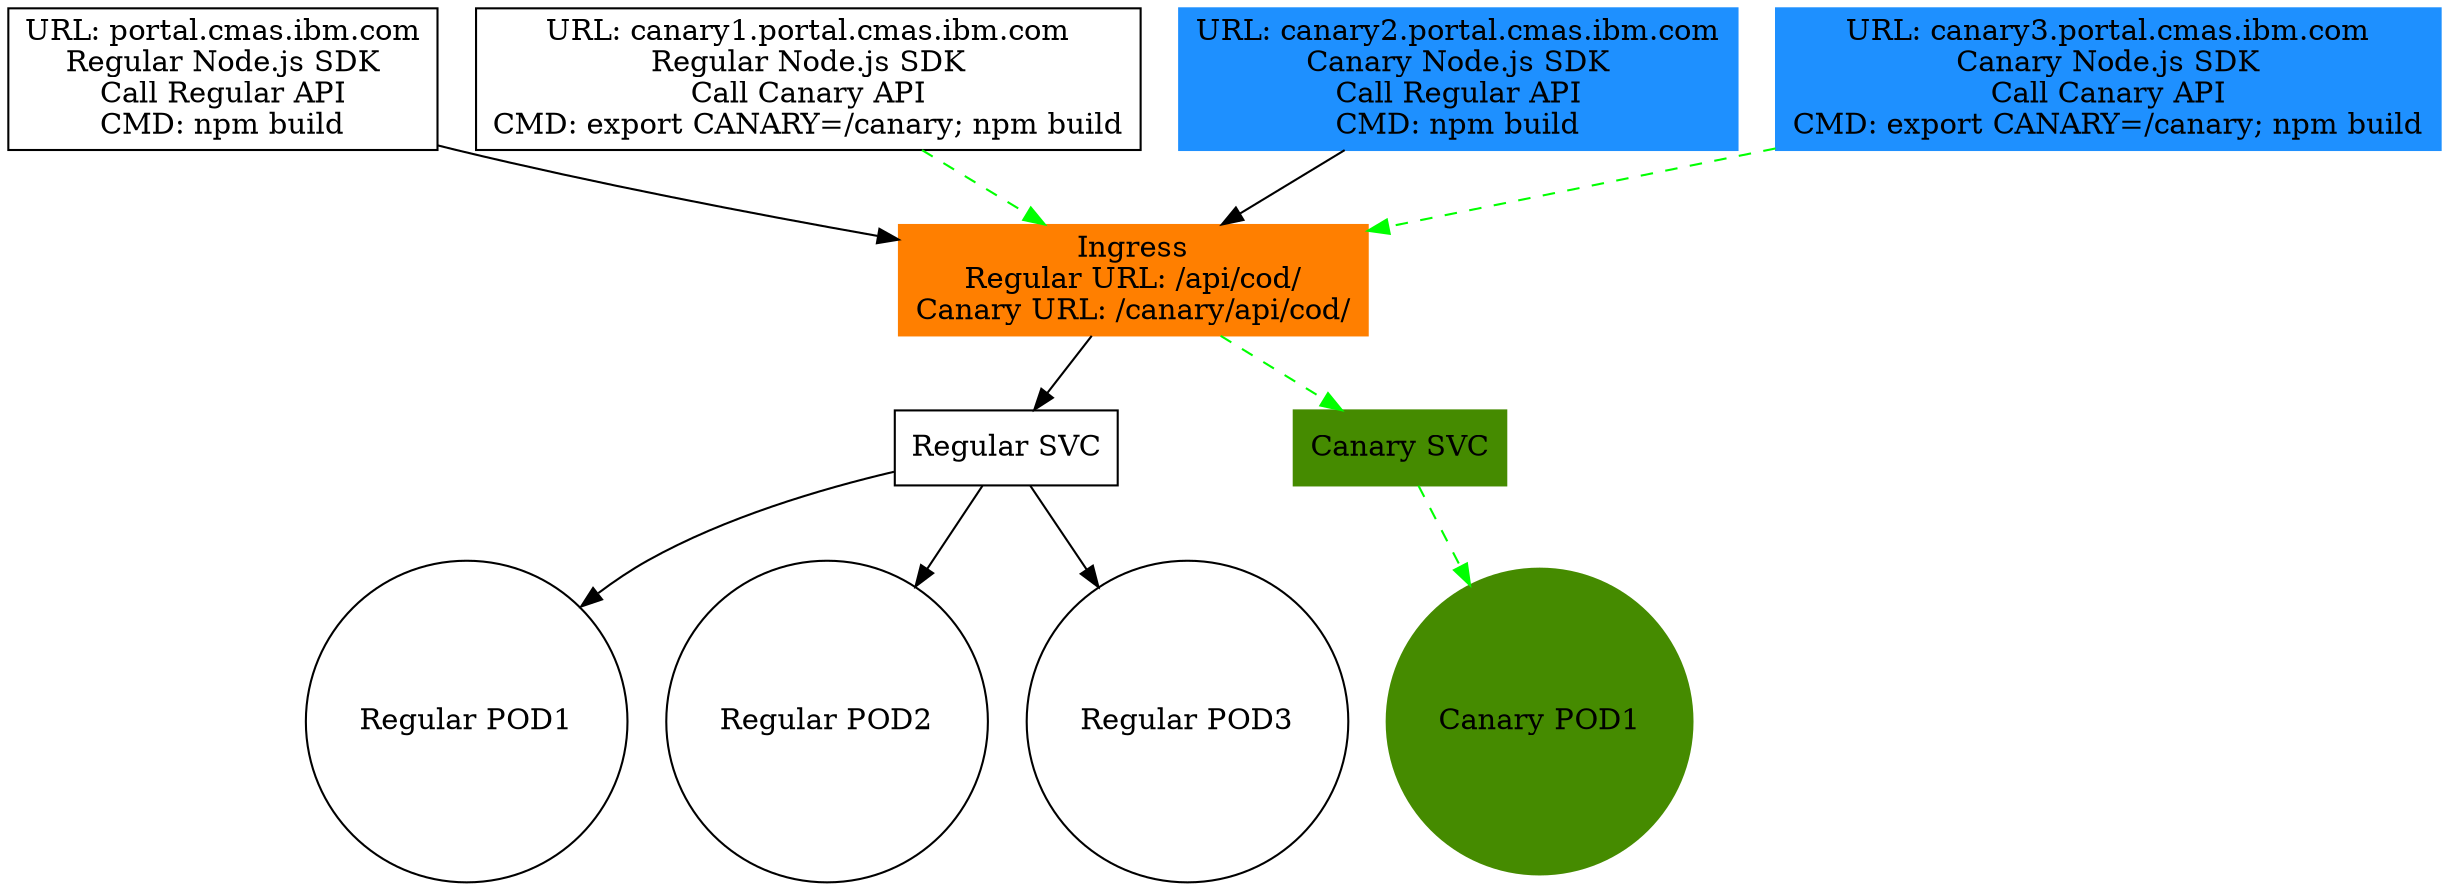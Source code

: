 digraph canary_deployemtn {
  rankdir=TB

  regular_ui_regular_api [shape=box label="URL: portal.cmas.ibm.com\nRegular Node.js SDK\nCall Regular API\nCMD: npm build"]
  regular_ui_canary_api [shape=box label="URL: canary1.portal.cmas.ibm.com\nRegular Node.js SDK\nCall Canary API\nCMD: export CANARY=/canary; npm build"]
  canary_ui_regular_api [shape=box label="URL: canary2.portal.cmas.ibm.com\nCanary Node.js SDK\nCall Regular API\nCMD: npm build" style=filled, color=dodgerblue1]
  canary_ui_canary_api [shape=box label="URL: canary3.portal.cmas.ibm.com\nCanary Node.js SDK\nCall Canary API\nCMD: export CANARY=/canary; npm build" style=filled, color=dodgerblue1]

  ingress [shape=box label="Ingress\nRegular URL: /api/cod/\nCanary URL: /canary/api/cod/" style=filled, color=darkorange1]

  regular_ui_regular_api -> ingress
  regular_ui_canary_api -> ingress [style=dashed color=green]
  canary_ui_regular_api -> ingress
  canary_ui_canary_api -> ingress [style=dashed color=green]

  regular_svc [shape=box label="Regular SVC"]
  regular_pod1 [shape=circle label="Regular POD1"]
  regular_pod2 [shape=circle label="Regular POD2"]
  regular_pod3 [shape=circle label="Regular POD3"]

  regular_svc -> regular_pod1
  regular_svc -> regular_pod2
  regular_svc -> regular_pod3

  canary_svc [shape=box label="Canary SVC" style=filled, color=chartreuse4]
  canary_pod1 [shape=circle label="Canary POD1" style=filled, color=chartreuse4]

  canary_svc -> canary_pod1 [style=dashed color=green]

  ingress -> regular_svc
  ingress -> canary_svc [style=dashed color=green]

}